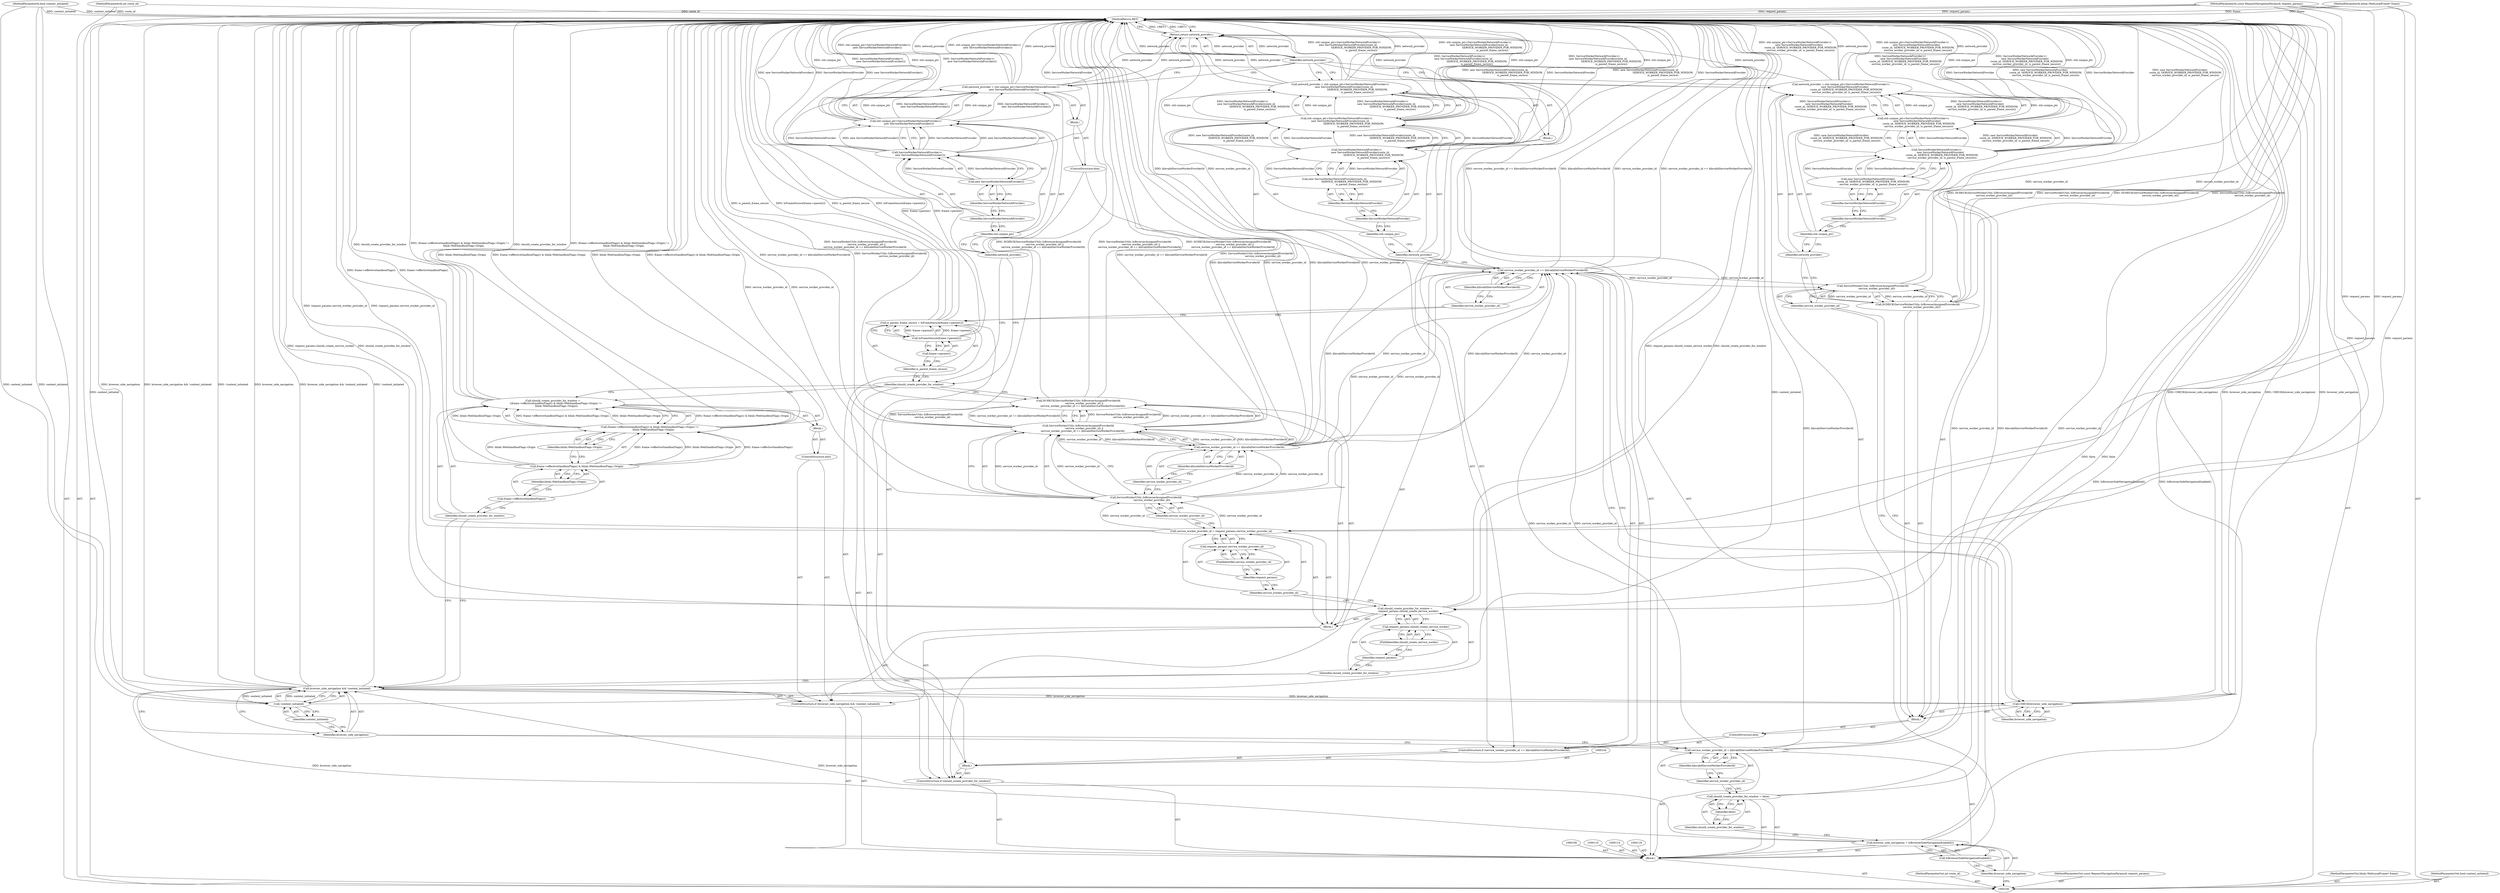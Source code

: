 digraph "0_Chrome_8353baf8d1504dbdd4ad7584ff2466de657521cd" {
"1000199" [label="(MethodReturn,RET)"];
"1000119" [label="(ControlStructure,if (browser_side_navigation && !content_initiated))"];
"1000122" [label="(Call,!content_initiated)"];
"1000123" [label="(Identifier,content_initiated)"];
"1000124" [label="(Block,)"];
"1000120" [label="(Call,browser_side_navigation && !content_initiated)"];
"1000121" [label="(Identifier,browser_side_navigation)"];
"1000125" [label="(Call,should_create_provider_for_window =\n        request_params.should_create_service_worker)"];
"1000126" [label="(Identifier,should_create_provider_for_window)"];
"1000129" [label="(FieldIdentifier,should_create_service_worker)"];
"1000127" [label="(Call,request_params.should_create_service_worker)"];
"1000128" [label="(Identifier,request_params)"];
"1000132" [label="(Call,request_params.service_worker_provider_id)"];
"1000133" [label="(Identifier,request_params)"];
"1000130" [label="(Call,service_worker_provider_id = request_params.service_worker_provider_id)"];
"1000131" [label="(Identifier,service_worker_provider_id)"];
"1000134" [label="(FieldIdentifier,service_worker_provider_id)"];
"1000136" [label="(Call,ServiceWorkerUtils::IsBrowserAssignedProviderId(\n               service_worker_provider_id) ||\n           service_worker_provider_id == kInvalidServiceWorkerProviderId)"];
"1000137" [label="(Call,ServiceWorkerUtils::IsBrowserAssignedProviderId(\n               service_worker_provider_id))"];
"1000135" [label="(Call,DCHECK(ServiceWorkerUtils::IsBrowserAssignedProviderId(\n               service_worker_provider_id) ||\n           service_worker_provider_id == kInvalidServiceWorkerProviderId))"];
"1000138" [label="(Identifier,service_worker_provider_id)"];
"1000139" [label="(Call,service_worker_provider_id == kInvalidServiceWorkerProviderId)"];
"1000140" [label="(Identifier,service_worker_provider_id)"];
"1000141" [label="(Identifier,kInvalidServiceWorkerProviderId)"];
"1000142" [label="(ControlStructure,else)"];
"1000143" [label="(Block,)"];
"1000144" [label="(Call,should_create_provider_for_window =\n        ((frame->effectiveSandboxFlags() & blink::WebSandboxFlags::Origin) !=\n         blink::WebSandboxFlags::Origin))"];
"1000145" [label="(Identifier,should_create_provider_for_window)"];
"1000101" [label="(MethodParameterIn,int route_id)"];
"1000287" [label="(MethodParameterOut,int route_id)"];
"1000147" [label="(Call,frame->effectiveSandboxFlags() & blink::WebSandboxFlags::Origin)"];
"1000148" [label="(Call,frame->effectiveSandboxFlags())"];
"1000149" [label="(Identifier,blink::WebSandboxFlags::Origin)"];
"1000146" [label="(Call,(frame->effectiveSandboxFlags() & blink::WebSandboxFlags::Origin) !=\n         blink::WebSandboxFlags::Origin)"];
"1000150" [label="(Identifier,blink::WebSandboxFlags::Origin)"];
"1000151" [label="(ControlStructure,if (should_create_provider_for_window))"];
"1000152" [label="(Identifier,should_create_provider_for_window)"];
"1000155" [label="(Call,is_parent_frame_secure = IsFrameSecure(frame->parent()))"];
"1000156" [label="(Identifier,is_parent_frame_secure)"];
"1000153" [label="(Block,)"];
"1000157" [label="(Call,IsFrameSecure(frame->parent()))"];
"1000158" [label="(Call,frame->parent())"];
"1000162" [label="(Identifier,kInvalidServiceWorkerProviderId)"];
"1000159" [label="(ControlStructure,if (service_worker_provider_id == kInvalidServiceWorkerProviderId))"];
"1000163" [label="(Block,)"];
"1000160" [label="(Call,service_worker_provider_id == kInvalidServiceWorkerProviderId)"];
"1000161" [label="(Identifier,service_worker_provider_id)"];
"1000166" [label="(Call,std::unique_ptr<ServiceWorkerNetworkProvider>(\n          new ServiceWorkerNetworkProvider(route_id,\n                                           SERVICE_WORKER_PROVIDER_FOR_WINDOW,\n                                           is_parent_frame_secure)))"];
"1000167" [label="(Identifier,std::unique_ptr)"];
"1000168" [label="(Call,ServiceWorkerNetworkProvider>(\n          new ServiceWorkerNetworkProvider(route_id,\n                                           SERVICE_WORKER_PROVIDER_FOR_WINDOW,\n                                           is_parent_frame_secure)))"];
"1000169" [label="(Identifier,ServiceWorkerNetworkProvider)"];
"1000164" [label="(Call,network_provider = std::unique_ptr<ServiceWorkerNetworkProvider>(\n          new ServiceWorkerNetworkProvider(route_id,\n                                           SERVICE_WORKER_PROVIDER_FOR_WINDOW,\n                                           is_parent_frame_secure)))"];
"1000165" [label="(Identifier,network_provider)"];
"1000170" [label="(Call,new ServiceWorkerNetworkProvider(route_id,\n                                           SERVICE_WORKER_PROVIDER_FOR_WINDOW,\n                                           is_parent_frame_secure))"];
"1000171" [label="(Identifier,ServiceWorkerNetworkProvider)"];
"1000102" [label="(MethodParameterIn,const RequestNavigationParams& request_params)"];
"1000288" [label="(MethodParameterOut,const RequestNavigationParams& request_params)"];
"1000173" [label="(Block,)"];
"1000172" [label="(ControlStructure,else)"];
"1000175" [label="(Identifier,browser_side_navigation)"];
"1000174" [label="(Call,CHECK(browser_side_navigation))"];
"1000177" [label="(Call,ServiceWorkerUtils::IsBrowserAssignedProviderId(\n          service_worker_provider_id))"];
"1000176" [label="(Call,DCHECK(ServiceWorkerUtils::IsBrowserAssignedProviderId(\n          service_worker_provider_id)))"];
"1000178" [label="(Identifier,service_worker_provider_id)"];
"1000181" [label="(Call,std::unique_ptr<ServiceWorkerNetworkProvider>(\n          new ServiceWorkerNetworkProvider(\n              route_id, SERVICE_WORKER_PROVIDER_FOR_WINDOW,\n              service_worker_provider_id, is_parent_frame_secure)))"];
"1000182" [label="(Identifier,std::unique_ptr)"];
"1000183" [label="(Call,ServiceWorkerNetworkProvider>(\n          new ServiceWorkerNetworkProvider(\n              route_id, SERVICE_WORKER_PROVIDER_FOR_WINDOW,\n              service_worker_provider_id, is_parent_frame_secure)))"];
"1000184" [label="(Identifier,ServiceWorkerNetworkProvider)"];
"1000179" [label="(Call,network_provider = std::unique_ptr<ServiceWorkerNetworkProvider>(\n          new ServiceWorkerNetworkProvider(\n              route_id, SERVICE_WORKER_PROVIDER_FOR_WINDOW,\n              service_worker_provider_id, is_parent_frame_secure)))"];
"1000180" [label="(Identifier,network_provider)"];
"1000185" [label="(Call,new ServiceWorkerNetworkProvider(\n              route_id, SERVICE_WORKER_PROVIDER_FOR_WINDOW,\n              service_worker_provider_id, is_parent_frame_secure))"];
"1000186" [label="(Identifier,ServiceWorkerNetworkProvider)"];
"1000103" [label="(MethodParameterIn,blink::WebLocalFrame* frame)"];
"1000289" [label="(MethodParameterOut,blink::WebLocalFrame* frame)"];
"1000187" [label="(ControlStructure,else)"];
"1000188" [label="(Block,)"];
"1000191" [label="(Call,std::unique_ptr<ServiceWorkerNetworkProvider>(\n        new ServiceWorkerNetworkProvider()))"];
"1000192" [label="(Identifier,std::unique_ptr)"];
"1000193" [label="(Call,ServiceWorkerNetworkProvider>(\n        new ServiceWorkerNetworkProvider()))"];
"1000194" [label="(Identifier,ServiceWorkerNetworkProvider)"];
"1000189" [label="(Call,network_provider = std::unique_ptr<ServiceWorkerNetworkProvider>(\n        new ServiceWorkerNetworkProvider()))"];
"1000190" [label="(Identifier,network_provider)"];
"1000196" [label="(Identifier,ServiceWorkerNetworkProvider)"];
"1000195" [label="(Call,new ServiceWorkerNetworkProvider())"];
"1000197" [label="(Return,return network_provider;)"];
"1000198" [label="(Identifier,network_provider)"];
"1000105" [label="(Block,)"];
"1000104" [label="(MethodParameterIn,bool content_initiated)"];
"1000290" [label="(MethodParameterOut,bool content_initiated)"];
"1000109" [label="(Call,IsBrowserSideNavigationEnabled())"];
"1000107" [label="(Call,browser_side_navigation = IsBrowserSideNavigationEnabled())"];
"1000108" [label="(Identifier,browser_side_navigation)"];
"1000113" [label="(Identifier,false)"];
"1000111" [label="(Call,should_create_provider_for_window = false)"];
"1000112" [label="(Identifier,should_create_provider_for_window)"];
"1000117" [label="(Identifier,kInvalidServiceWorkerProviderId)"];
"1000115" [label="(Call,service_worker_provider_id = kInvalidServiceWorkerProviderId)"];
"1000116" [label="(Identifier,service_worker_provider_id)"];
"1000199" -> "1000100"  [label="AST: "];
"1000199" -> "1000197"  [label="CFG: "];
"1000197" -> "1000199"  [label="DDG: <RET>"];
"1000183" -> "1000199"  [label="DDG: new ServiceWorkerNetworkProvider(\n              route_id, SERVICE_WORKER_PROVIDER_FOR_WINDOW,\n              service_worker_provider_id, is_parent_frame_secure)"];
"1000183" -> "1000199"  [label="DDG: ServiceWorkerNetworkProvider"];
"1000155" -> "1000199"  [label="DDG: IsFrameSecure(frame->parent())"];
"1000155" -> "1000199"  [label="DDG: is_parent_frame_secure"];
"1000179" -> "1000199"  [label="DDG: std::unique_ptr<ServiceWorkerNetworkProvider>(\n          new ServiceWorkerNetworkProvider(\n              route_id, SERVICE_WORKER_PROVIDER_FOR_WINDOW,\n              service_worker_provider_id, is_parent_frame_secure))"];
"1000179" -> "1000199"  [label="DDG: network_provider"];
"1000125" -> "1000199"  [label="DDG: request_params.should_create_service_worker"];
"1000125" -> "1000199"  [label="DDG: should_create_provider_for_window"];
"1000102" -> "1000199"  [label="DDG: request_params"];
"1000164" -> "1000199"  [label="DDG: network_provider"];
"1000164" -> "1000199"  [label="DDG: std::unique_ptr<ServiceWorkerNetworkProvider>(\n          new ServiceWorkerNetworkProvider(route_id,\n                                           SERVICE_WORKER_PROVIDER_FOR_WINDOW,\n                                           is_parent_frame_secure))"];
"1000181" -> "1000199"  [label="DDG: std::unique_ptr"];
"1000181" -> "1000199"  [label="DDG: ServiceWorkerNetworkProvider>(\n          new ServiceWorkerNetworkProvider(\n              route_id, SERVICE_WORKER_PROVIDER_FOR_WINDOW,\n              service_worker_provider_id, is_parent_frame_secure))"];
"1000177" -> "1000199"  [label="DDG: service_worker_provider_id"];
"1000115" -> "1000199"  [label="DDG: kInvalidServiceWorkerProviderId"];
"1000115" -> "1000199"  [label="DDG: service_worker_provider_id"];
"1000166" -> "1000199"  [label="DDG: ServiceWorkerNetworkProvider>(\n          new ServiceWorkerNetworkProvider(route_id,\n                                           SERVICE_WORKER_PROVIDER_FOR_WINDOW,\n                                           is_parent_frame_secure))"];
"1000166" -> "1000199"  [label="DDG: std::unique_ptr"];
"1000193" -> "1000199"  [label="DDG: ServiceWorkerNetworkProvider"];
"1000193" -> "1000199"  [label="DDG: new ServiceWorkerNetworkProvider()"];
"1000168" -> "1000199"  [label="DDG: ServiceWorkerNetworkProvider"];
"1000168" -> "1000199"  [label="DDG: new ServiceWorkerNetworkProvider(route_id,\n                                           SERVICE_WORKER_PROVIDER_FOR_WINDOW,\n                                           is_parent_frame_secure)"];
"1000189" -> "1000199"  [label="DDG: network_provider"];
"1000189" -> "1000199"  [label="DDG: std::unique_ptr<ServiceWorkerNetworkProvider>(\n        new ServiceWorkerNetworkProvider())"];
"1000104" -> "1000199"  [label="DDG: content_initiated"];
"1000160" -> "1000199"  [label="DDG: service_worker_provider_id == kInvalidServiceWorkerProviderId"];
"1000160" -> "1000199"  [label="DDG: kInvalidServiceWorkerProviderId"];
"1000160" -> "1000199"  [label="DDG: service_worker_provider_id"];
"1000122" -> "1000199"  [label="DDG: content_initiated"];
"1000130" -> "1000199"  [label="DDG: request_params.service_worker_provider_id"];
"1000139" -> "1000199"  [label="DDG: kInvalidServiceWorkerProviderId"];
"1000139" -> "1000199"  [label="DDG: service_worker_provider_id"];
"1000136" -> "1000199"  [label="DDG: service_worker_provider_id == kInvalidServiceWorkerProviderId"];
"1000136" -> "1000199"  [label="DDG: ServiceWorkerUtils::IsBrowserAssignedProviderId(\n               service_worker_provider_id)"];
"1000157" -> "1000199"  [label="DDG: frame->parent()"];
"1000103" -> "1000199"  [label="DDG: frame"];
"1000120" -> "1000199"  [label="DDG: browser_side_navigation"];
"1000120" -> "1000199"  [label="DDG: browser_side_navigation && !content_initiated"];
"1000120" -> "1000199"  [label="DDG: !content_initiated"];
"1000147" -> "1000199"  [label="DDG: frame->effectiveSandboxFlags()"];
"1000176" -> "1000199"  [label="DDG: DCHECK(ServiceWorkerUtils::IsBrowserAssignedProviderId(\n          service_worker_provider_id))"];
"1000176" -> "1000199"  [label="DDG: ServiceWorkerUtils::IsBrowserAssignedProviderId(\n          service_worker_provider_id)"];
"1000135" -> "1000199"  [label="DDG: DCHECK(ServiceWorkerUtils::IsBrowserAssignedProviderId(\n               service_worker_provider_id) ||\n           service_worker_provider_id == kInvalidServiceWorkerProviderId)"];
"1000135" -> "1000199"  [label="DDG: ServiceWorkerUtils::IsBrowserAssignedProviderId(\n               service_worker_provider_id) ||\n           service_worker_provider_id == kInvalidServiceWorkerProviderId"];
"1000191" -> "1000199"  [label="DDG: ServiceWorkerNetworkProvider>(\n        new ServiceWorkerNetworkProvider())"];
"1000191" -> "1000199"  [label="DDG: std::unique_ptr"];
"1000111" -> "1000199"  [label="DDG: false"];
"1000101" -> "1000199"  [label="DDG: route_id"];
"1000144" -> "1000199"  [label="DDG: should_create_provider_for_window"];
"1000144" -> "1000199"  [label="DDG: (frame->effectiveSandboxFlags() & blink::WebSandboxFlags::Origin) !=\n         blink::WebSandboxFlags::Origin"];
"1000146" -> "1000199"  [label="DDG: blink::WebSandboxFlags::Origin"];
"1000146" -> "1000199"  [label="DDG: frame->effectiveSandboxFlags() & blink::WebSandboxFlags::Origin"];
"1000137" -> "1000199"  [label="DDG: service_worker_provider_id"];
"1000174" -> "1000199"  [label="DDG: CHECK(browser_side_navigation)"];
"1000174" -> "1000199"  [label="DDG: browser_side_navigation"];
"1000107" -> "1000199"  [label="DDG: IsBrowserSideNavigationEnabled()"];
"1000119" -> "1000105"  [label="AST: "];
"1000120" -> "1000119"  [label="AST: "];
"1000124" -> "1000119"  [label="AST: "];
"1000142" -> "1000119"  [label="AST: "];
"1000122" -> "1000120"  [label="AST: "];
"1000122" -> "1000123"  [label="CFG: "];
"1000123" -> "1000122"  [label="AST: "];
"1000120" -> "1000122"  [label="CFG: "];
"1000122" -> "1000199"  [label="DDG: content_initiated"];
"1000122" -> "1000120"  [label="DDG: content_initiated"];
"1000104" -> "1000122"  [label="DDG: content_initiated"];
"1000123" -> "1000122"  [label="AST: "];
"1000123" -> "1000121"  [label="CFG: "];
"1000122" -> "1000123"  [label="CFG: "];
"1000124" -> "1000119"  [label="AST: "];
"1000125" -> "1000124"  [label="AST: "];
"1000130" -> "1000124"  [label="AST: "];
"1000135" -> "1000124"  [label="AST: "];
"1000120" -> "1000119"  [label="AST: "];
"1000120" -> "1000121"  [label="CFG: "];
"1000120" -> "1000122"  [label="CFG: "];
"1000121" -> "1000120"  [label="AST: "];
"1000122" -> "1000120"  [label="AST: "];
"1000126" -> "1000120"  [label="CFG: "];
"1000145" -> "1000120"  [label="CFG: "];
"1000120" -> "1000199"  [label="DDG: browser_side_navigation"];
"1000120" -> "1000199"  [label="DDG: browser_side_navigation && !content_initiated"];
"1000120" -> "1000199"  [label="DDG: !content_initiated"];
"1000107" -> "1000120"  [label="DDG: browser_side_navigation"];
"1000122" -> "1000120"  [label="DDG: content_initiated"];
"1000120" -> "1000174"  [label="DDG: browser_side_navigation"];
"1000121" -> "1000120"  [label="AST: "];
"1000121" -> "1000115"  [label="CFG: "];
"1000123" -> "1000121"  [label="CFG: "];
"1000120" -> "1000121"  [label="CFG: "];
"1000125" -> "1000124"  [label="AST: "];
"1000125" -> "1000127"  [label="CFG: "];
"1000126" -> "1000125"  [label="AST: "];
"1000127" -> "1000125"  [label="AST: "];
"1000131" -> "1000125"  [label="CFG: "];
"1000125" -> "1000199"  [label="DDG: request_params.should_create_service_worker"];
"1000125" -> "1000199"  [label="DDG: should_create_provider_for_window"];
"1000102" -> "1000125"  [label="DDG: request_params"];
"1000126" -> "1000125"  [label="AST: "];
"1000126" -> "1000120"  [label="CFG: "];
"1000128" -> "1000126"  [label="CFG: "];
"1000129" -> "1000127"  [label="AST: "];
"1000129" -> "1000128"  [label="CFG: "];
"1000127" -> "1000129"  [label="CFG: "];
"1000127" -> "1000125"  [label="AST: "];
"1000127" -> "1000129"  [label="CFG: "];
"1000128" -> "1000127"  [label="AST: "];
"1000129" -> "1000127"  [label="AST: "];
"1000125" -> "1000127"  [label="CFG: "];
"1000128" -> "1000127"  [label="AST: "];
"1000128" -> "1000126"  [label="CFG: "];
"1000129" -> "1000128"  [label="CFG: "];
"1000132" -> "1000130"  [label="AST: "];
"1000132" -> "1000134"  [label="CFG: "];
"1000133" -> "1000132"  [label="AST: "];
"1000134" -> "1000132"  [label="AST: "];
"1000130" -> "1000132"  [label="CFG: "];
"1000133" -> "1000132"  [label="AST: "];
"1000133" -> "1000131"  [label="CFG: "];
"1000134" -> "1000133"  [label="CFG: "];
"1000130" -> "1000124"  [label="AST: "];
"1000130" -> "1000132"  [label="CFG: "];
"1000131" -> "1000130"  [label="AST: "];
"1000132" -> "1000130"  [label="AST: "];
"1000138" -> "1000130"  [label="CFG: "];
"1000130" -> "1000199"  [label="DDG: request_params.service_worker_provider_id"];
"1000102" -> "1000130"  [label="DDG: request_params"];
"1000130" -> "1000137"  [label="DDG: service_worker_provider_id"];
"1000131" -> "1000130"  [label="AST: "];
"1000131" -> "1000125"  [label="CFG: "];
"1000133" -> "1000131"  [label="CFG: "];
"1000134" -> "1000132"  [label="AST: "];
"1000134" -> "1000133"  [label="CFG: "];
"1000132" -> "1000134"  [label="CFG: "];
"1000136" -> "1000135"  [label="AST: "];
"1000136" -> "1000137"  [label="CFG: "];
"1000136" -> "1000139"  [label="CFG: "];
"1000137" -> "1000136"  [label="AST: "];
"1000139" -> "1000136"  [label="AST: "];
"1000135" -> "1000136"  [label="CFG: "];
"1000136" -> "1000199"  [label="DDG: service_worker_provider_id == kInvalidServiceWorkerProviderId"];
"1000136" -> "1000199"  [label="DDG: ServiceWorkerUtils::IsBrowserAssignedProviderId(\n               service_worker_provider_id)"];
"1000136" -> "1000135"  [label="DDG: ServiceWorkerUtils::IsBrowserAssignedProviderId(\n               service_worker_provider_id)"];
"1000136" -> "1000135"  [label="DDG: service_worker_provider_id == kInvalidServiceWorkerProviderId"];
"1000137" -> "1000136"  [label="DDG: service_worker_provider_id"];
"1000139" -> "1000136"  [label="DDG: service_worker_provider_id"];
"1000139" -> "1000136"  [label="DDG: kInvalidServiceWorkerProviderId"];
"1000137" -> "1000136"  [label="AST: "];
"1000137" -> "1000138"  [label="CFG: "];
"1000138" -> "1000137"  [label="AST: "];
"1000140" -> "1000137"  [label="CFG: "];
"1000136" -> "1000137"  [label="CFG: "];
"1000137" -> "1000199"  [label="DDG: service_worker_provider_id"];
"1000137" -> "1000136"  [label="DDG: service_worker_provider_id"];
"1000130" -> "1000137"  [label="DDG: service_worker_provider_id"];
"1000137" -> "1000139"  [label="DDG: service_worker_provider_id"];
"1000137" -> "1000160"  [label="DDG: service_worker_provider_id"];
"1000135" -> "1000124"  [label="AST: "];
"1000135" -> "1000136"  [label="CFG: "];
"1000136" -> "1000135"  [label="AST: "];
"1000152" -> "1000135"  [label="CFG: "];
"1000135" -> "1000199"  [label="DDG: DCHECK(ServiceWorkerUtils::IsBrowserAssignedProviderId(\n               service_worker_provider_id) ||\n           service_worker_provider_id == kInvalidServiceWorkerProviderId)"];
"1000135" -> "1000199"  [label="DDG: ServiceWorkerUtils::IsBrowserAssignedProviderId(\n               service_worker_provider_id) ||\n           service_worker_provider_id == kInvalidServiceWorkerProviderId"];
"1000136" -> "1000135"  [label="DDG: ServiceWorkerUtils::IsBrowserAssignedProviderId(\n               service_worker_provider_id)"];
"1000136" -> "1000135"  [label="DDG: service_worker_provider_id == kInvalidServiceWorkerProviderId"];
"1000138" -> "1000137"  [label="AST: "];
"1000138" -> "1000130"  [label="CFG: "];
"1000137" -> "1000138"  [label="CFG: "];
"1000139" -> "1000136"  [label="AST: "];
"1000139" -> "1000141"  [label="CFG: "];
"1000140" -> "1000139"  [label="AST: "];
"1000141" -> "1000139"  [label="AST: "];
"1000136" -> "1000139"  [label="CFG: "];
"1000139" -> "1000199"  [label="DDG: kInvalidServiceWorkerProviderId"];
"1000139" -> "1000199"  [label="DDG: service_worker_provider_id"];
"1000139" -> "1000136"  [label="DDG: service_worker_provider_id"];
"1000139" -> "1000136"  [label="DDG: kInvalidServiceWorkerProviderId"];
"1000137" -> "1000139"  [label="DDG: service_worker_provider_id"];
"1000139" -> "1000160"  [label="DDG: service_worker_provider_id"];
"1000139" -> "1000160"  [label="DDG: kInvalidServiceWorkerProviderId"];
"1000140" -> "1000139"  [label="AST: "];
"1000140" -> "1000137"  [label="CFG: "];
"1000141" -> "1000140"  [label="CFG: "];
"1000141" -> "1000139"  [label="AST: "];
"1000141" -> "1000140"  [label="CFG: "];
"1000139" -> "1000141"  [label="CFG: "];
"1000142" -> "1000119"  [label="AST: "];
"1000143" -> "1000142"  [label="AST: "];
"1000143" -> "1000142"  [label="AST: "];
"1000144" -> "1000143"  [label="AST: "];
"1000144" -> "1000143"  [label="AST: "];
"1000144" -> "1000146"  [label="CFG: "];
"1000145" -> "1000144"  [label="AST: "];
"1000146" -> "1000144"  [label="AST: "];
"1000152" -> "1000144"  [label="CFG: "];
"1000144" -> "1000199"  [label="DDG: should_create_provider_for_window"];
"1000144" -> "1000199"  [label="DDG: (frame->effectiveSandboxFlags() & blink::WebSandboxFlags::Origin) !=\n         blink::WebSandboxFlags::Origin"];
"1000146" -> "1000144"  [label="DDG: frame->effectiveSandboxFlags() & blink::WebSandboxFlags::Origin"];
"1000146" -> "1000144"  [label="DDG: blink::WebSandboxFlags::Origin"];
"1000145" -> "1000144"  [label="AST: "];
"1000145" -> "1000120"  [label="CFG: "];
"1000148" -> "1000145"  [label="CFG: "];
"1000101" -> "1000100"  [label="AST: "];
"1000101" -> "1000199"  [label="DDG: route_id"];
"1000287" -> "1000100"  [label="AST: "];
"1000147" -> "1000146"  [label="AST: "];
"1000147" -> "1000149"  [label="CFG: "];
"1000148" -> "1000147"  [label="AST: "];
"1000149" -> "1000147"  [label="AST: "];
"1000150" -> "1000147"  [label="CFG: "];
"1000147" -> "1000199"  [label="DDG: frame->effectiveSandboxFlags()"];
"1000147" -> "1000146"  [label="DDG: frame->effectiveSandboxFlags()"];
"1000147" -> "1000146"  [label="DDG: blink::WebSandboxFlags::Origin"];
"1000148" -> "1000147"  [label="AST: "];
"1000148" -> "1000145"  [label="CFG: "];
"1000149" -> "1000148"  [label="CFG: "];
"1000149" -> "1000147"  [label="AST: "];
"1000149" -> "1000148"  [label="CFG: "];
"1000147" -> "1000149"  [label="CFG: "];
"1000146" -> "1000144"  [label="AST: "];
"1000146" -> "1000150"  [label="CFG: "];
"1000147" -> "1000146"  [label="AST: "];
"1000150" -> "1000146"  [label="AST: "];
"1000144" -> "1000146"  [label="CFG: "];
"1000146" -> "1000199"  [label="DDG: blink::WebSandboxFlags::Origin"];
"1000146" -> "1000199"  [label="DDG: frame->effectiveSandboxFlags() & blink::WebSandboxFlags::Origin"];
"1000146" -> "1000144"  [label="DDG: frame->effectiveSandboxFlags() & blink::WebSandboxFlags::Origin"];
"1000146" -> "1000144"  [label="DDG: blink::WebSandboxFlags::Origin"];
"1000147" -> "1000146"  [label="DDG: frame->effectiveSandboxFlags()"];
"1000147" -> "1000146"  [label="DDG: blink::WebSandboxFlags::Origin"];
"1000150" -> "1000146"  [label="AST: "];
"1000150" -> "1000147"  [label="CFG: "];
"1000146" -> "1000150"  [label="CFG: "];
"1000151" -> "1000105"  [label="AST: "];
"1000152" -> "1000151"  [label="AST: "];
"1000153" -> "1000151"  [label="AST: "];
"1000187" -> "1000151"  [label="AST: "];
"1000152" -> "1000151"  [label="AST: "];
"1000152" -> "1000135"  [label="CFG: "];
"1000152" -> "1000144"  [label="CFG: "];
"1000156" -> "1000152"  [label="CFG: "];
"1000190" -> "1000152"  [label="CFG: "];
"1000155" -> "1000153"  [label="AST: "];
"1000155" -> "1000157"  [label="CFG: "];
"1000156" -> "1000155"  [label="AST: "];
"1000157" -> "1000155"  [label="AST: "];
"1000161" -> "1000155"  [label="CFG: "];
"1000155" -> "1000199"  [label="DDG: IsFrameSecure(frame->parent())"];
"1000155" -> "1000199"  [label="DDG: is_parent_frame_secure"];
"1000157" -> "1000155"  [label="DDG: frame->parent()"];
"1000156" -> "1000155"  [label="AST: "];
"1000156" -> "1000152"  [label="CFG: "];
"1000158" -> "1000156"  [label="CFG: "];
"1000153" -> "1000151"  [label="AST: "];
"1000154" -> "1000153"  [label="AST: "];
"1000155" -> "1000153"  [label="AST: "];
"1000159" -> "1000153"  [label="AST: "];
"1000157" -> "1000155"  [label="AST: "];
"1000157" -> "1000158"  [label="CFG: "];
"1000158" -> "1000157"  [label="AST: "];
"1000155" -> "1000157"  [label="CFG: "];
"1000157" -> "1000199"  [label="DDG: frame->parent()"];
"1000157" -> "1000155"  [label="DDG: frame->parent()"];
"1000158" -> "1000157"  [label="AST: "];
"1000158" -> "1000156"  [label="CFG: "];
"1000157" -> "1000158"  [label="CFG: "];
"1000162" -> "1000160"  [label="AST: "];
"1000162" -> "1000161"  [label="CFG: "];
"1000160" -> "1000162"  [label="CFG: "];
"1000159" -> "1000153"  [label="AST: "];
"1000160" -> "1000159"  [label="AST: "];
"1000163" -> "1000159"  [label="AST: "];
"1000172" -> "1000159"  [label="AST: "];
"1000163" -> "1000159"  [label="AST: "];
"1000164" -> "1000163"  [label="AST: "];
"1000160" -> "1000159"  [label="AST: "];
"1000160" -> "1000162"  [label="CFG: "];
"1000161" -> "1000160"  [label="AST: "];
"1000162" -> "1000160"  [label="AST: "];
"1000165" -> "1000160"  [label="CFG: "];
"1000175" -> "1000160"  [label="CFG: "];
"1000160" -> "1000199"  [label="DDG: service_worker_provider_id == kInvalidServiceWorkerProviderId"];
"1000160" -> "1000199"  [label="DDG: kInvalidServiceWorkerProviderId"];
"1000160" -> "1000199"  [label="DDG: service_worker_provider_id"];
"1000139" -> "1000160"  [label="DDG: service_worker_provider_id"];
"1000139" -> "1000160"  [label="DDG: kInvalidServiceWorkerProviderId"];
"1000137" -> "1000160"  [label="DDG: service_worker_provider_id"];
"1000115" -> "1000160"  [label="DDG: service_worker_provider_id"];
"1000160" -> "1000177"  [label="DDG: service_worker_provider_id"];
"1000161" -> "1000160"  [label="AST: "];
"1000161" -> "1000155"  [label="CFG: "];
"1000162" -> "1000161"  [label="CFG: "];
"1000166" -> "1000164"  [label="AST: "];
"1000166" -> "1000168"  [label="CFG: "];
"1000167" -> "1000166"  [label="AST: "];
"1000168" -> "1000166"  [label="AST: "];
"1000164" -> "1000166"  [label="CFG: "];
"1000166" -> "1000199"  [label="DDG: ServiceWorkerNetworkProvider>(\n          new ServiceWorkerNetworkProvider(route_id,\n                                           SERVICE_WORKER_PROVIDER_FOR_WINDOW,\n                                           is_parent_frame_secure))"];
"1000166" -> "1000199"  [label="DDG: std::unique_ptr"];
"1000166" -> "1000164"  [label="DDG: std::unique_ptr"];
"1000166" -> "1000164"  [label="DDG: ServiceWorkerNetworkProvider>(\n          new ServiceWorkerNetworkProvider(route_id,\n                                           SERVICE_WORKER_PROVIDER_FOR_WINDOW,\n                                           is_parent_frame_secure))"];
"1000168" -> "1000166"  [label="DDG: ServiceWorkerNetworkProvider"];
"1000168" -> "1000166"  [label="DDG: new ServiceWorkerNetworkProvider(route_id,\n                                           SERVICE_WORKER_PROVIDER_FOR_WINDOW,\n                                           is_parent_frame_secure)"];
"1000167" -> "1000166"  [label="AST: "];
"1000167" -> "1000165"  [label="CFG: "];
"1000169" -> "1000167"  [label="CFG: "];
"1000168" -> "1000166"  [label="AST: "];
"1000168" -> "1000170"  [label="CFG: "];
"1000169" -> "1000168"  [label="AST: "];
"1000170" -> "1000168"  [label="AST: "];
"1000166" -> "1000168"  [label="CFG: "];
"1000168" -> "1000199"  [label="DDG: ServiceWorkerNetworkProvider"];
"1000168" -> "1000199"  [label="DDG: new ServiceWorkerNetworkProvider(route_id,\n                                           SERVICE_WORKER_PROVIDER_FOR_WINDOW,\n                                           is_parent_frame_secure)"];
"1000168" -> "1000166"  [label="DDG: ServiceWorkerNetworkProvider"];
"1000168" -> "1000166"  [label="DDG: new ServiceWorkerNetworkProvider(route_id,\n                                           SERVICE_WORKER_PROVIDER_FOR_WINDOW,\n                                           is_parent_frame_secure)"];
"1000170" -> "1000168"  [label="DDG: ServiceWorkerNetworkProvider"];
"1000169" -> "1000168"  [label="AST: "];
"1000169" -> "1000167"  [label="CFG: "];
"1000171" -> "1000169"  [label="CFG: "];
"1000164" -> "1000163"  [label="AST: "];
"1000164" -> "1000166"  [label="CFG: "];
"1000165" -> "1000164"  [label="AST: "];
"1000166" -> "1000164"  [label="AST: "];
"1000198" -> "1000164"  [label="CFG: "];
"1000164" -> "1000199"  [label="DDG: network_provider"];
"1000164" -> "1000199"  [label="DDG: std::unique_ptr<ServiceWorkerNetworkProvider>(\n          new ServiceWorkerNetworkProvider(route_id,\n                                           SERVICE_WORKER_PROVIDER_FOR_WINDOW,\n                                           is_parent_frame_secure))"];
"1000166" -> "1000164"  [label="DDG: std::unique_ptr"];
"1000166" -> "1000164"  [label="DDG: ServiceWorkerNetworkProvider>(\n          new ServiceWorkerNetworkProvider(route_id,\n                                           SERVICE_WORKER_PROVIDER_FOR_WINDOW,\n                                           is_parent_frame_secure))"];
"1000164" -> "1000197"  [label="DDG: network_provider"];
"1000165" -> "1000164"  [label="AST: "];
"1000165" -> "1000160"  [label="CFG: "];
"1000167" -> "1000165"  [label="CFG: "];
"1000170" -> "1000168"  [label="AST: "];
"1000170" -> "1000171"  [label="CFG: "];
"1000171" -> "1000170"  [label="AST: "];
"1000168" -> "1000170"  [label="CFG: "];
"1000170" -> "1000168"  [label="DDG: ServiceWorkerNetworkProvider"];
"1000171" -> "1000170"  [label="AST: "];
"1000171" -> "1000169"  [label="CFG: "];
"1000170" -> "1000171"  [label="CFG: "];
"1000102" -> "1000100"  [label="AST: "];
"1000102" -> "1000199"  [label="DDG: request_params"];
"1000102" -> "1000125"  [label="DDG: request_params"];
"1000102" -> "1000130"  [label="DDG: request_params"];
"1000288" -> "1000100"  [label="AST: "];
"1000173" -> "1000172"  [label="AST: "];
"1000174" -> "1000173"  [label="AST: "];
"1000176" -> "1000173"  [label="AST: "];
"1000179" -> "1000173"  [label="AST: "];
"1000172" -> "1000159"  [label="AST: "];
"1000173" -> "1000172"  [label="AST: "];
"1000175" -> "1000174"  [label="AST: "];
"1000175" -> "1000160"  [label="CFG: "];
"1000174" -> "1000175"  [label="CFG: "];
"1000174" -> "1000173"  [label="AST: "];
"1000174" -> "1000175"  [label="CFG: "];
"1000175" -> "1000174"  [label="AST: "];
"1000178" -> "1000174"  [label="CFG: "];
"1000174" -> "1000199"  [label="DDG: CHECK(browser_side_navigation)"];
"1000174" -> "1000199"  [label="DDG: browser_side_navigation"];
"1000120" -> "1000174"  [label="DDG: browser_side_navigation"];
"1000177" -> "1000176"  [label="AST: "];
"1000177" -> "1000178"  [label="CFG: "];
"1000178" -> "1000177"  [label="AST: "];
"1000176" -> "1000177"  [label="CFG: "];
"1000177" -> "1000199"  [label="DDG: service_worker_provider_id"];
"1000177" -> "1000176"  [label="DDG: service_worker_provider_id"];
"1000160" -> "1000177"  [label="DDG: service_worker_provider_id"];
"1000176" -> "1000173"  [label="AST: "];
"1000176" -> "1000177"  [label="CFG: "];
"1000177" -> "1000176"  [label="AST: "];
"1000180" -> "1000176"  [label="CFG: "];
"1000176" -> "1000199"  [label="DDG: DCHECK(ServiceWorkerUtils::IsBrowserAssignedProviderId(\n          service_worker_provider_id))"];
"1000176" -> "1000199"  [label="DDG: ServiceWorkerUtils::IsBrowserAssignedProviderId(\n          service_worker_provider_id)"];
"1000177" -> "1000176"  [label="DDG: service_worker_provider_id"];
"1000178" -> "1000177"  [label="AST: "];
"1000178" -> "1000174"  [label="CFG: "];
"1000177" -> "1000178"  [label="CFG: "];
"1000181" -> "1000179"  [label="AST: "];
"1000181" -> "1000183"  [label="CFG: "];
"1000182" -> "1000181"  [label="AST: "];
"1000183" -> "1000181"  [label="AST: "];
"1000179" -> "1000181"  [label="CFG: "];
"1000181" -> "1000199"  [label="DDG: std::unique_ptr"];
"1000181" -> "1000199"  [label="DDG: ServiceWorkerNetworkProvider>(\n          new ServiceWorkerNetworkProvider(\n              route_id, SERVICE_WORKER_PROVIDER_FOR_WINDOW,\n              service_worker_provider_id, is_parent_frame_secure))"];
"1000181" -> "1000179"  [label="DDG: std::unique_ptr"];
"1000181" -> "1000179"  [label="DDG: ServiceWorkerNetworkProvider>(\n          new ServiceWorkerNetworkProvider(\n              route_id, SERVICE_WORKER_PROVIDER_FOR_WINDOW,\n              service_worker_provider_id, is_parent_frame_secure))"];
"1000183" -> "1000181"  [label="DDG: ServiceWorkerNetworkProvider"];
"1000183" -> "1000181"  [label="DDG: new ServiceWorkerNetworkProvider(\n              route_id, SERVICE_WORKER_PROVIDER_FOR_WINDOW,\n              service_worker_provider_id, is_parent_frame_secure)"];
"1000182" -> "1000181"  [label="AST: "];
"1000182" -> "1000180"  [label="CFG: "];
"1000184" -> "1000182"  [label="CFG: "];
"1000183" -> "1000181"  [label="AST: "];
"1000183" -> "1000185"  [label="CFG: "];
"1000184" -> "1000183"  [label="AST: "];
"1000185" -> "1000183"  [label="AST: "];
"1000181" -> "1000183"  [label="CFG: "];
"1000183" -> "1000199"  [label="DDG: new ServiceWorkerNetworkProvider(\n              route_id, SERVICE_WORKER_PROVIDER_FOR_WINDOW,\n              service_worker_provider_id, is_parent_frame_secure)"];
"1000183" -> "1000199"  [label="DDG: ServiceWorkerNetworkProvider"];
"1000183" -> "1000181"  [label="DDG: ServiceWorkerNetworkProvider"];
"1000183" -> "1000181"  [label="DDG: new ServiceWorkerNetworkProvider(\n              route_id, SERVICE_WORKER_PROVIDER_FOR_WINDOW,\n              service_worker_provider_id, is_parent_frame_secure)"];
"1000185" -> "1000183"  [label="DDG: ServiceWorkerNetworkProvider"];
"1000184" -> "1000183"  [label="AST: "];
"1000184" -> "1000182"  [label="CFG: "];
"1000186" -> "1000184"  [label="CFG: "];
"1000179" -> "1000173"  [label="AST: "];
"1000179" -> "1000181"  [label="CFG: "];
"1000180" -> "1000179"  [label="AST: "];
"1000181" -> "1000179"  [label="AST: "];
"1000198" -> "1000179"  [label="CFG: "];
"1000179" -> "1000199"  [label="DDG: std::unique_ptr<ServiceWorkerNetworkProvider>(\n          new ServiceWorkerNetworkProvider(\n              route_id, SERVICE_WORKER_PROVIDER_FOR_WINDOW,\n              service_worker_provider_id, is_parent_frame_secure))"];
"1000179" -> "1000199"  [label="DDG: network_provider"];
"1000181" -> "1000179"  [label="DDG: std::unique_ptr"];
"1000181" -> "1000179"  [label="DDG: ServiceWorkerNetworkProvider>(\n          new ServiceWorkerNetworkProvider(\n              route_id, SERVICE_WORKER_PROVIDER_FOR_WINDOW,\n              service_worker_provider_id, is_parent_frame_secure))"];
"1000179" -> "1000197"  [label="DDG: network_provider"];
"1000180" -> "1000179"  [label="AST: "];
"1000180" -> "1000176"  [label="CFG: "];
"1000182" -> "1000180"  [label="CFG: "];
"1000185" -> "1000183"  [label="AST: "];
"1000185" -> "1000186"  [label="CFG: "];
"1000186" -> "1000185"  [label="AST: "];
"1000183" -> "1000185"  [label="CFG: "];
"1000185" -> "1000183"  [label="DDG: ServiceWorkerNetworkProvider"];
"1000186" -> "1000185"  [label="AST: "];
"1000186" -> "1000184"  [label="CFG: "];
"1000185" -> "1000186"  [label="CFG: "];
"1000103" -> "1000100"  [label="AST: "];
"1000103" -> "1000199"  [label="DDG: frame"];
"1000289" -> "1000100"  [label="AST: "];
"1000187" -> "1000151"  [label="AST: "];
"1000188" -> "1000187"  [label="AST: "];
"1000188" -> "1000187"  [label="AST: "];
"1000189" -> "1000188"  [label="AST: "];
"1000191" -> "1000189"  [label="AST: "];
"1000191" -> "1000193"  [label="CFG: "];
"1000192" -> "1000191"  [label="AST: "];
"1000193" -> "1000191"  [label="AST: "];
"1000189" -> "1000191"  [label="CFG: "];
"1000191" -> "1000199"  [label="DDG: ServiceWorkerNetworkProvider>(\n        new ServiceWorkerNetworkProvider())"];
"1000191" -> "1000199"  [label="DDG: std::unique_ptr"];
"1000191" -> "1000189"  [label="DDG: std::unique_ptr"];
"1000191" -> "1000189"  [label="DDG: ServiceWorkerNetworkProvider>(\n        new ServiceWorkerNetworkProvider())"];
"1000193" -> "1000191"  [label="DDG: ServiceWorkerNetworkProvider"];
"1000193" -> "1000191"  [label="DDG: new ServiceWorkerNetworkProvider()"];
"1000192" -> "1000191"  [label="AST: "];
"1000192" -> "1000190"  [label="CFG: "];
"1000194" -> "1000192"  [label="CFG: "];
"1000193" -> "1000191"  [label="AST: "];
"1000193" -> "1000195"  [label="CFG: "];
"1000194" -> "1000193"  [label="AST: "];
"1000195" -> "1000193"  [label="AST: "];
"1000191" -> "1000193"  [label="CFG: "];
"1000193" -> "1000199"  [label="DDG: ServiceWorkerNetworkProvider"];
"1000193" -> "1000199"  [label="DDG: new ServiceWorkerNetworkProvider()"];
"1000193" -> "1000191"  [label="DDG: ServiceWorkerNetworkProvider"];
"1000193" -> "1000191"  [label="DDG: new ServiceWorkerNetworkProvider()"];
"1000195" -> "1000193"  [label="DDG: ServiceWorkerNetworkProvider"];
"1000194" -> "1000193"  [label="AST: "];
"1000194" -> "1000192"  [label="CFG: "];
"1000196" -> "1000194"  [label="CFG: "];
"1000189" -> "1000188"  [label="AST: "];
"1000189" -> "1000191"  [label="CFG: "];
"1000190" -> "1000189"  [label="AST: "];
"1000191" -> "1000189"  [label="AST: "];
"1000198" -> "1000189"  [label="CFG: "];
"1000189" -> "1000199"  [label="DDG: network_provider"];
"1000189" -> "1000199"  [label="DDG: std::unique_ptr<ServiceWorkerNetworkProvider>(\n        new ServiceWorkerNetworkProvider())"];
"1000191" -> "1000189"  [label="DDG: std::unique_ptr"];
"1000191" -> "1000189"  [label="DDG: ServiceWorkerNetworkProvider>(\n        new ServiceWorkerNetworkProvider())"];
"1000189" -> "1000197"  [label="DDG: network_provider"];
"1000190" -> "1000189"  [label="AST: "];
"1000190" -> "1000152"  [label="CFG: "];
"1000192" -> "1000190"  [label="CFG: "];
"1000196" -> "1000195"  [label="AST: "];
"1000196" -> "1000194"  [label="CFG: "];
"1000195" -> "1000196"  [label="CFG: "];
"1000195" -> "1000193"  [label="AST: "];
"1000195" -> "1000196"  [label="CFG: "];
"1000196" -> "1000195"  [label="AST: "];
"1000193" -> "1000195"  [label="CFG: "];
"1000195" -> "1000193"  [label="DDG: ServiceWorkerNetworkProvider"];
"1000197" -> "1000105"  [label="AST: "];
"1000197" -> "1000198"  [label="CFG: "];
"1000198" -> "1000197"  [label="AST: "];
"1000199" -> "1000197"  [label="CFG: "];
"1000197" -> "1000199"  [label="DDG: <RET>"];
"1000198" -> "1000197"  [label="DDG: network_provider"];
"1000189" -> "1000197"  [label="DDG: network_provider"];
"1000179" -> "1000197"  [label="DDG: network_provider"];
"1000164" -> "1000197"  [label="DDG: network_provider"];
"1000198" -> "1000197"  [label="AST: "];
"1000198" -> "1000164"  [label="CFG: "];
"1000198" -> "1000179"  [label="CFG: "];
"1000198" -> "1000189"  [label="CFG: "];
"1000197" -> "1000198"  [label="CFG: "];
"1000198" -> "1000197"  [label="DDG: network_provider"];
"1000105" -> "1000100"  [label="AST: "];
"1000106" -> "1000105"  [label="AST: "];
"1000107" -> "1000105"  [label="AST: "];
"1000110" -> "1000105"  [label="AST: "];
"1000111" -> "1000105"  [label="AST: "];
"1000114" -> "1000105"  [label="AST: "];
"1000115" -> "1000105"  [label="AST: "];
"1000118" -> "1000105"  [label="AST: "];
"1000119" -> "1000105"  [label="AST: "];
"1000151" -> "1000105"  [label="AST: "];
"1000197" -> "1000105"  [label="AST: "];
"1000104" -> "1000100"  [label="AST: "];
"1000104" -> "1000199"  [label="DDG: content_initiated"];
"1000104" -> "1000122"  [label="DDG: content_initiated"];
"1000290" -> "1000100"  [label="AST: "];
"1000109" -> "1000107"  [label="AST: "];
"1000109" -> "1000108"  [label="CFG: "];
"1000107" -> "1000109"  [label="CFG: "];
"1000107" -> "1000105"  [label="AST: "];
"1000107" -> "1000109"  [label="CFG: "];
"1000108" -> "1000107"  [label="AST: "];
"1000109" -> "1000107"  [label="AST: "];
"1000112" -> "1000107"  [label="CFG: "];
"1000107" -> "1000199"  [label="DDG: IsBrowserSideNavigationEnabled()"];
"1000107" -> "1000120"  [label="DDG: browser_side_navigation"];
"1000108" -> "1000107"  [label="AST: "];
"1000108" -> "1000100"  [label="CFG: "];
"1000109" -> "1000108"  [label="CFG: "];
"1000113" -> "1000111"  [label="AST: "];
"1000113" -> "1000112"  [label="CFG: "];
"1000111" -> "1000113"  [label="CFG: "];
"1000111" -> "1000105"  [label="AST: "];
"1000111" -> "1000113"  [label="CFG: "];
"1000112" -> "1000111"  [label="AST: "];
"1000113" -> "1000111"  [label="AST: "];
"1000116" -> "1000111"  [label="CFG: "];
"1000111" -> "1000199"  [label="DDG: false"];
"1000112" -> "1000111"  [label="AST: "];
"1000112" -> "1000107"  [label="CFG: "];
"1000113" -> "1000112"  [label="CFG: "];
"1000117" -> "1000115"  [label="AST: "];
"1000117" -> "1000116"  [label="CFG: "];
"1000115" -> "1000117"  [label="CFG: "];
"1000115" -> "1000105"  [label="AST: "];
"1000115" -> "1000117"  [label="CFG: "];
"1000116" -> "1000115"  [label="AST: "];
"1000117" -> "1000115"  [label="AST: "];
"1000121" -> "1000115"  [label="CFG: "];
"1000115" -> "1000199"  [label="DDG: kInvalidServiceWorkerProviderId"];
"1000115" -> "1000199"  [label="DDG: service_worker_provider_id"];
"1000115" -> "1000160"  [label="DDG: service_worker_provider_id"];
"1000116" -> "1000115"  [label="AST: "];
"1000116" -> "1000111"  [label="CFG: "];
"1000117" -> "1000116"  [label="CFG: "];
}
